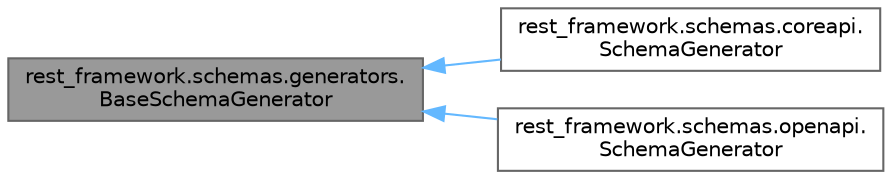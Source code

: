 digraph "rest_framework.schemas.generators.BaseSchemaGenerator"
{
 // LATEX_PDF_SIZE
  bgcolor="transparent";
  edge [fontname=Helvetica,fontsize=10,labelfontname=Helvetica,labelfontsize=10];
  node [fontname=Helvetica,fontsize=10,shape=box,height=0.2,width=0.4];
  rankdir="LR";
  Node1 [id="Node000001",label="rest_framework.schemas.generators.\lBaseSchemaGenerator",height=0.2,width=0.4,color="gray40", fillcolor="grey60", style="filled", fontcolor="black",tooltip=" "];
  Node1 -> Node2 [id="edge3_Node000001_Node000002",dir="back",color="steelblue1",style="solid",tooltip=" "];
  Node2 [id="Node000002",label="rest_framework.schemas.coreapi.\lSchemaGenerator",height=0.2,width=0.4,color="gray40", fillcolor="white", style="filled",URL="$classrest__framework_1_1schemas_1_1coreapi_1_1SchemaGenerator.html",tooltip=" "];
  Node1 -> Node3 [id="edge4_Node000001_Node000003",dir="back",color="steelblue1",style="solid",tooltip=" "];
  Node3 [id="Node000003",label="rest_framework.schemas.openapi.\lSchemaGenerator",height=0.2,width=0.4,color="gray40", fillcolor="white", style="filled",URL="$classrest__framework_1_1schemas_1_1openapi_1_1SchemaGenerator.html",tooltip=" "];
}

